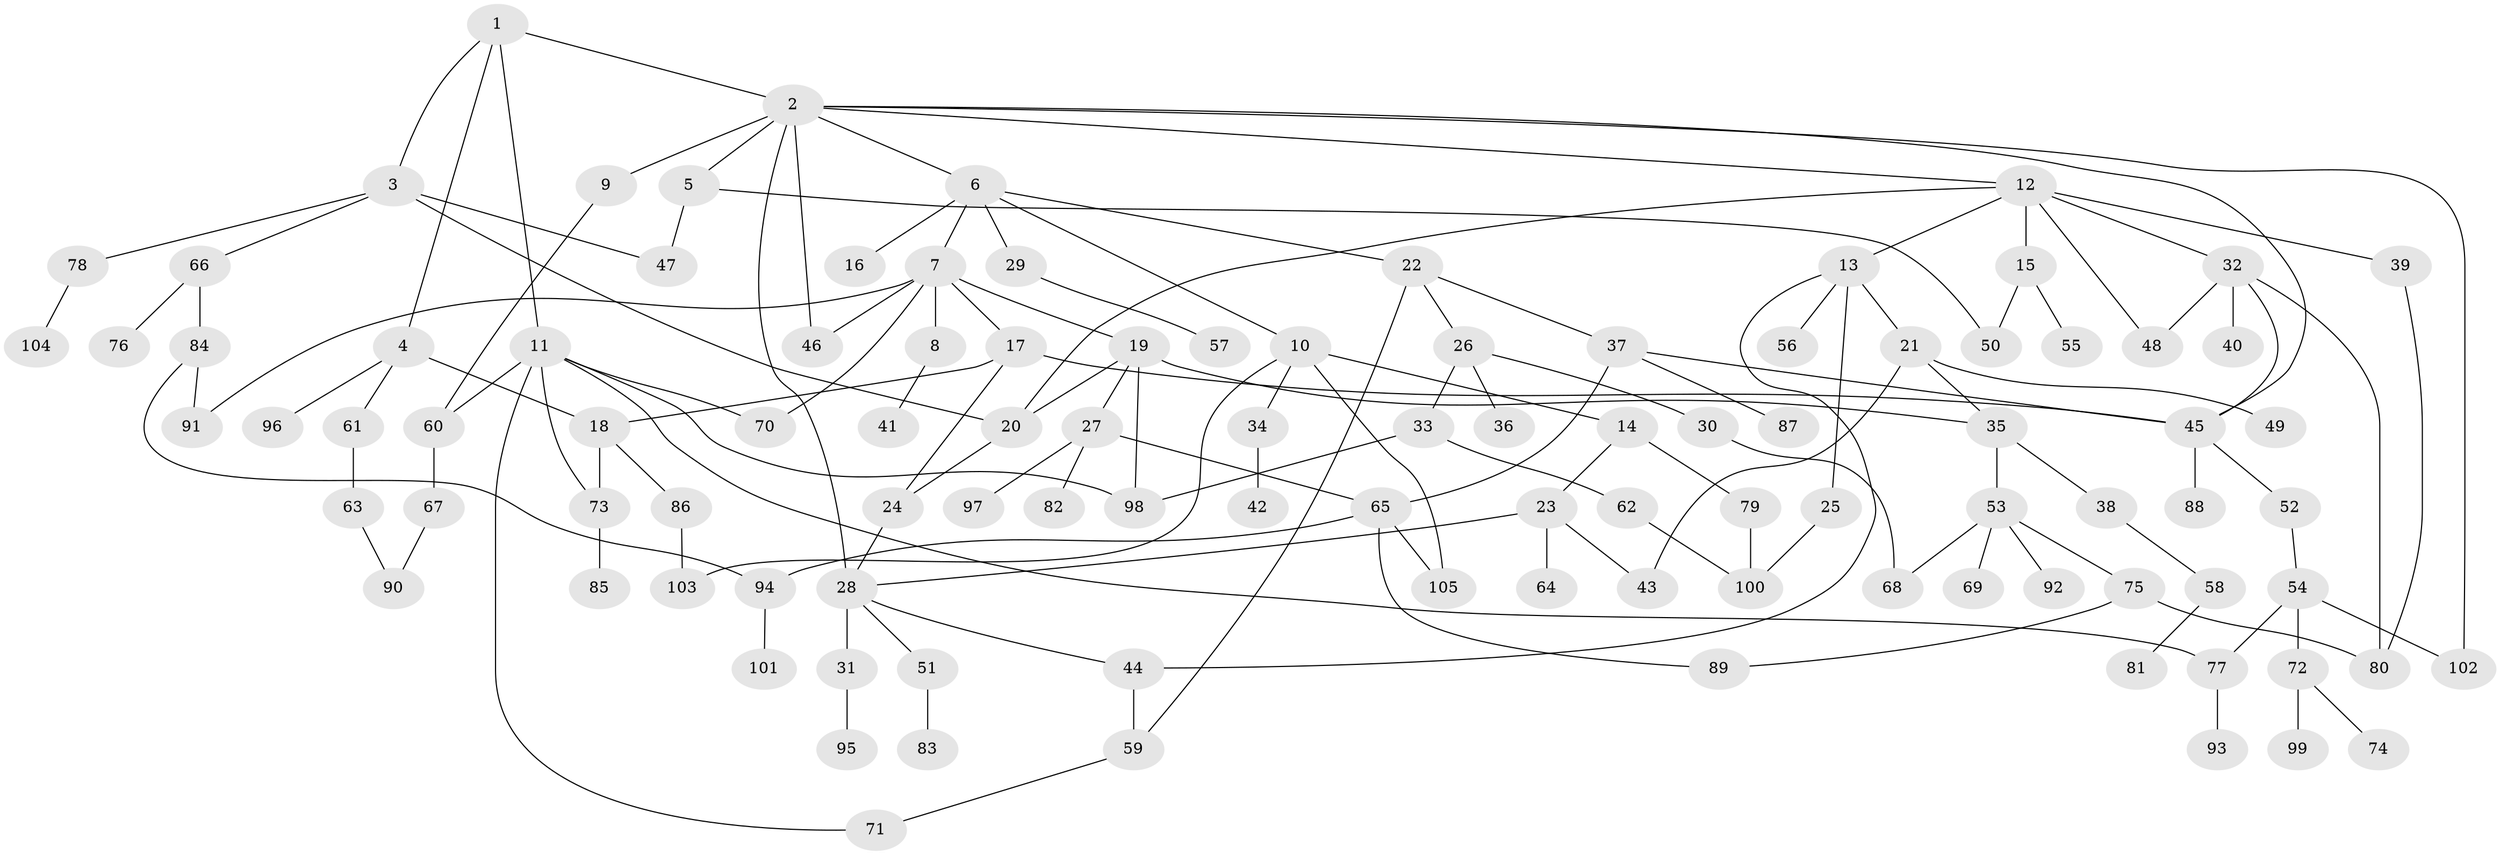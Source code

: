 // coarse degree distribution, {10: 0.05660377358490566, 5: 0.09433962264150944, 3: 0.18867924528301888, 1: 0.20754716981132076, 2: 0.2830188679245283, 6: 0.05660377358490566, 4: 0.11320754716981132}
// Generated by graph-tools (version 1.1) at 2025/48/03/04/25 22:48:50]
// undirected, 105 vertices, 141 edges
graph export_dot {
  node [color=gray90,style=filled];
  1;
  2;
  3;
  4;
  5;
  6;
  7;
  8;
  9;
  10;
  11;
  12;
  13;
  14;
  15;
  16;
  17;
  18;
  19;
  20;
  21;
  22;
  23;
  24;
  25;
  26;
  27;
  28;
  29;
  30;
  31;
  32;
  33;
  34;
  35;
  36;
  37;
  38;
  39;
  40;
  41;
  42;
  43;
  44;
  45;
  46;
  47;
  48;
  49;
  50;
  51;
  52;
  53;
  54;
  55;
  56;
  57;
  58;
  59;
  60;
  61;
  62;
  63;
  64;
  65;
  66;
  67;
  68;
  69;
  70;
  71;
  72;
  73;
  74;
  75;
  76;
  77;
  78;
  79;
  80;
  81;
  82;
  83;
  84;
  85;
  86;
  87;
  88;
  89;
  90;
  91;
  92;
  93;
  94;
  95;
  96;
  97;
  98;
  99;
  100;
  101;
  102;
  103;
  104;
  105;
  1 -- 2;
  1 -- 3;
  1 -- 4;
  1 -- 11;
  2 -- 5;
  2 -- 6;
  2 -- 9;
  2 -- 12;
  2 -- 45;
  2 -- 46;
  2 -- 28;
  2 -- 102;
  3 -- 47;
  3 -- 66;
  3 -- 78;
  3 -- 20;
  4 -- 61;
  4 -- 96;
  4 -- 18;
  5 -- 50;
  5 -- 47;
  6 -- 7;
  6 -- 10;
  6 -- 16;
  6 -- 22;
  6 -- 29;
  7 -- 8;
  7 -- 17;
  7 -- 19;
  7 -- 91;
  7 -- 46;
  7 -- 70;
  8 -- 41;
  9 -- 60;
  10 -- 14;
  10 -- 34;
  10 -- 103;
  10 -- 105;
  11 -- 70;
  11 -- 77;
  11 -- 98;
  11 -- 60;
  11 -- 73;
  11 -- 71;
  12 -- 13;
  12 -- 15;
  12 -- 32;
  12 -- 39;
  12 -- 48;
  12 -- 20;
  13 -- 21;
  13 -- 25;
  13 -- 44;
  13 -- 56;
  14 -- 23;
  14 -- 79;
  15 -- 55;
  15 -- 50;
  17 -- 18;
  17 -- 24;
  17 -- 45;
  18 -- 73;
  18 -- 86;
  19 -- 20;
  19 -- 27;
  19 -- 35;
  19 -- 98;
  20 -- 24;
  21 -- 35;
  21 -- 43;
  21 -- 49;
  22 -- 26;
  22 -- 37;
  22 -- 59;
  23 -- 64;
  23 -- 28;
  23 -- 43;
  24 -- 28;
  25 -- 100;
  26 -- 30;
  26 -- 33;
  26 -- 36;
  27 -- 65;
  27 -- 82;
  27 -- 97;
  28 -- 31;
  28 -- 51;
  28 -- 44;
  29 -- 57;
  30 -- 68;
  31 -- 95;
  32 -- 40;
  32 -- 80;
  32 -- 48;
  32 -- 45;
  33 -- 62;
  33 -- 98;
  34 -- 42;
  35 -- 38;
  35 -- 53;
  37 -- 87;
  37 -- 65;
  37 -- 45;
  38 -- 58;
  39 -- 80;
  44 -- 59;
  45 -- 52;
  45 -- 88;
  51 -- 83;
  52 -- 54;
  53 -- 69;
  53 -- 75;
  53 -- 92;
  53 -- 68;
  54 -- 72;
  54 -- 102;
  54 -- 77;
  58 -- 81;
  59 -- 71;
  60 -- 67;
  61 -- 63;
  62 -- 100;
  63 -- 90;
  65 -- 89;
  65 -- 94;
  65 -- 105;
  66 -- 76;
  66 -- 84;
  67 -- 90;
  72 -- 74;
  72 -- 99;
  73 -- 85;
  75 -- 80;
  75 -- 89;
  77 -- 93;
  78 -- 104;
  79 -- 100;
  84 -- 94;
  84 -- 91;
  86 -- 103;
  94 -- 101;
}
